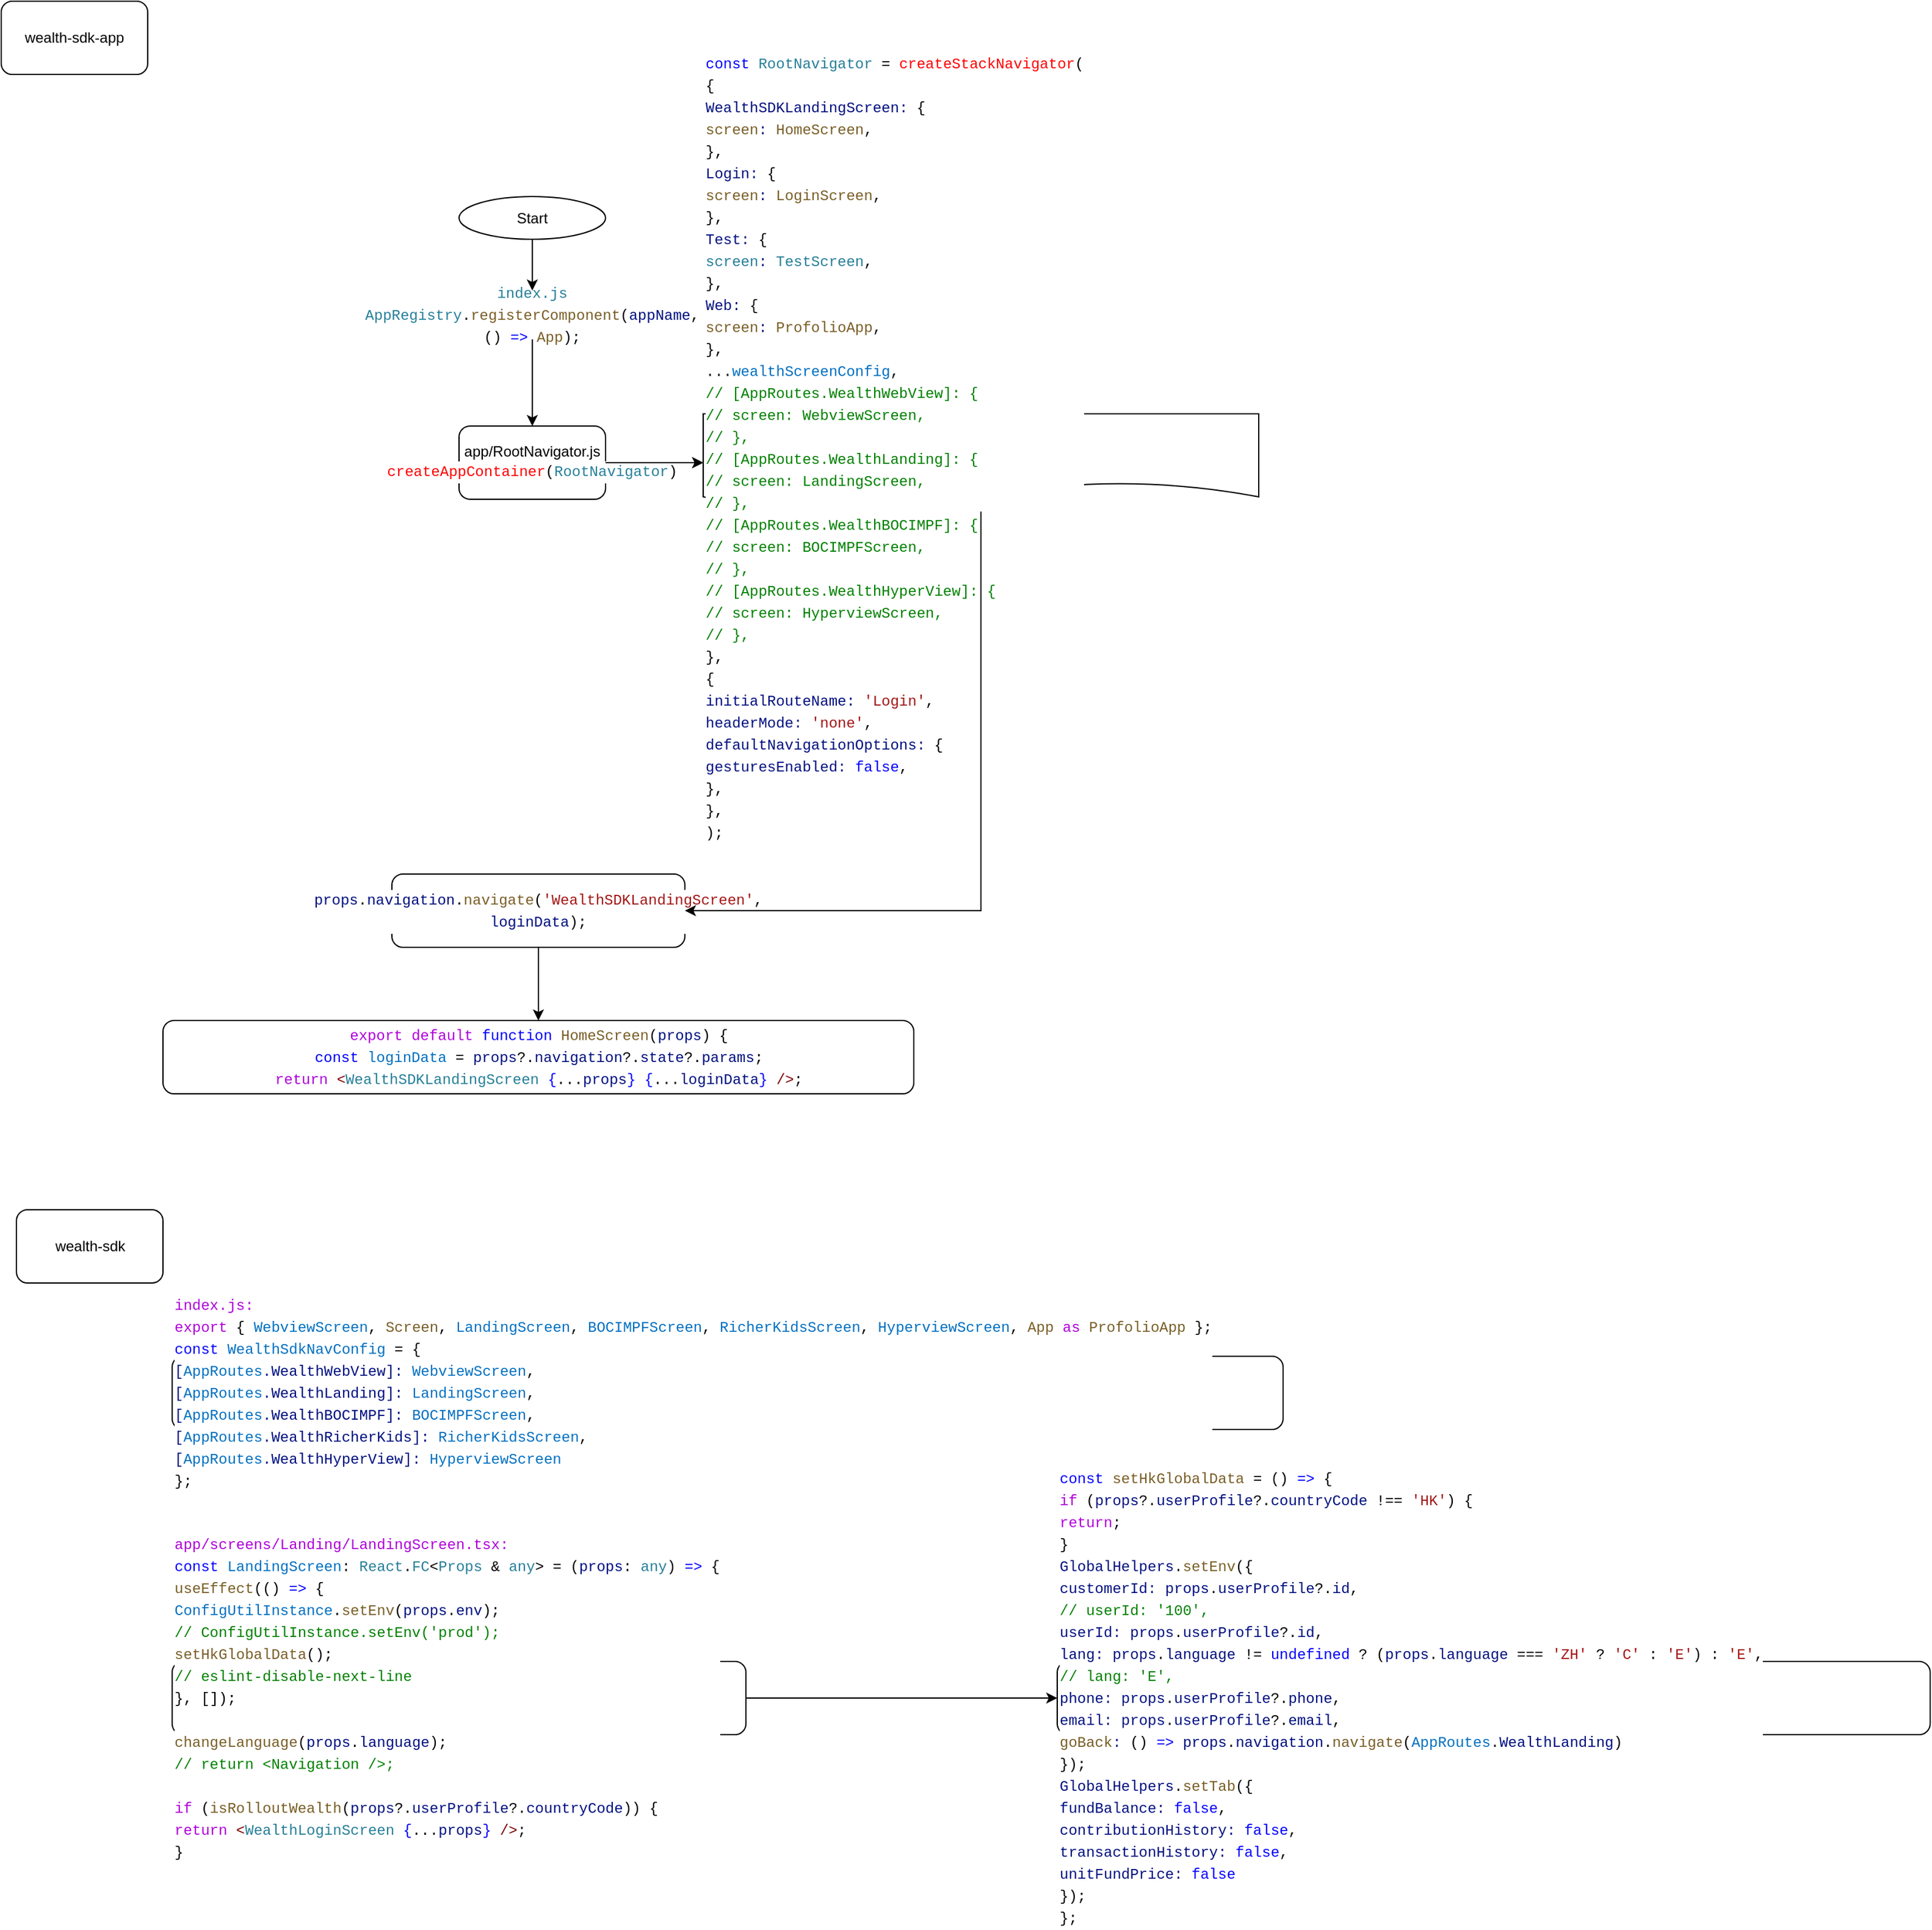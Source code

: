 <mxfile version="20.0.1" type="github">
  <diagram id="C5RBs43oDa-KdzZeNtuy" name="Page-1">
    <mxGraphModel dx="1400" dy="838" grid="1" gridSize="10" guides="1" tooltips="1" connect="1" arrows="1" fold="1" page="1" pageScale="1" pageWidth="827" pageHeight="1169" math="0" shadow="0">
      <root>
        <mxCell id="WIyWlLk6GJQsqaUBKTNV-0" />
        <mxCell id="WIyWlLk6GJQsqaUBKTNV-1" parent="WIyWlLk6GJQsqaUBKTNV-0" />
        <mxCell id="B4zs4j52J3PY8R9Cxe29-0" value="wealth-sdk-app" style="rounded=1;whiteSpace=wrap;html=1;" vertex="1" parent="WIyWlLk6GJQsqaUBKTNV-1">
          <mxGeometry y="10" width="120" height="60" as="geometry" />
        </mxCell>
        <mxCell id="B4zs4j52J3PY8R9Cxe29-14" value="" style="group" vertex="1" connectable="0" parent="WIyWlLk6GJQsqaUBKTNV-1">
          <mxGeometry x="132.5" y="170" width="897.5" height="735" as="geometry" />
        </mxCell>
        <mxCell id="WIyWlLk6GJQsqaUBKTNV-3" value="&lt;div style=&quot;background-color: rgb(255, 255, 255); font-family: Menlo, Monaco, &amp;quot;Courier New&amp;quot;, monospace; line-height: 18px;&quot;&gt;&lt;span style=&quot;color: #267f99;&quot;&gt;index.js&lt;br&gt;AppRegistry&lt;/span&gt;.&lt;span style=&quot;color: #795e26;&quot;&gt;registerComponent&lt;/span&gt;(&lt;span style=&quot;color: #001080;&quot;&gt;appName&lt;/span&gt;, () &lt;span style=&quot;color: #0000ff;&quot;&gt;=&amp;gt;&lt;/span&gt; &lt;span style=&quot;color: #795e26;&quot;&gt;App&lt;/span&gt;);&lt;/div&gt;" style="rounded=1;whiteSpace=wrap;html=1;fontSize=12;glass=0;strokeWidth=1;shadow=0;align=center;" parent="B4zs4j52J3PY8R9Cxe29-14" vertex="1">
          <mxGeometry x="187.5" y="77" width="230" height="40" as="geometry" />
        </mxCell>
        <mxCell id="B4zs4j52J3PY8R9Cxe29-1" value="" style="edgeStyle=orthogonalEdgeStyle;rounded=0;orthogonalLoop=1;jettySize=auto;html=1;" edge="1" parent="B4zs4j52J3PY8R9Cxe29-14" source="Vocsn4lWY6FITpce8jwi-0" target="WIyWlLk6GJQsqaUBKTNV-3">
          <mxGeometry relative="1" as="geometry" />
        </mxCell>
        <mxCell id="Vocsn4lWY6FITpce8jwi-0" value="Start" style="ellipse;whiteSpace=wrap;html=1;" parent="B4zs4j52J3PY8R9Cxe29-14" vertex="1">
          <mxGeometry x="242.5" width="120" height="35" as="geometry" />
        </mxCell>
        <mxCell id="B4zs4j52J3PY8R9Cxe29-2" value="app/RootNavigator.js&lt;br&gt;&lt;div style=&quot;background-color: rgb(255, 255, 255); font-family: Menlo, Monaco, &amp;quot;Courier New&amp;quot;, monospace; line-height: 18px;&quot;&gt;&lt;font color=&quot;#ff0000&quot;&gt;createAppContainer&lt;/font&gt;(&lt;span style=&quot;color: #267f99;&quot;&gt;RootNavigator&lt;/span&gt;)&lt;/div&gt;" style="whiteSpace=wrap;html=1;rounded=1;glass=0;strokeWidth=1;shadow=0;" vertex="1" parent="B4zs4j52J3PY8R9Cxe29-14">
          <mxGeometry x="242.5" y="188" width="120" height="60" as="geometry" />
        </mxCell>
        <mxCell id="B4zs4j52J3PY8R9Cxe29-3" value="" style="edgeStyle=orthogonalEdgeStyle;rounded=0;orthogonalLoop=1;jettySize=auto;html=1;" edge="1" parent="B4zs4j52J3PY8R9Cxe29-14" source="WIyWlLk6GJQsqaUBKTNV-3" target="B4zs4j52J3PY8R9Cxe29-2">
          <mxGeometry relative="1" as="geometry" />
        </mxCell>
        <mxCell id="B4zs4j52J3PY8R9Cxe29-4" value="&lt;div style=&quot;background-color: rgb(255, 255, 255); font-family: Menlo, Monaco, &amp;quot;Courier New&amp;quot;, monospace; line-height: 18px;&quot;&gt;&lt;div&gt;&lt;span style=&quot;color: #0000ff;&quot;&gt;const&lt;/span&gt; &lt;span style=&quot;color: #267f99;&quot;&gt;RootNavigator&lt;/span&gt; = &lt;font color=&quot;#ff0000&quot;&gt;createStackNavigator&lt;/font&gt;(&lt;/div&gt;&lt;div&gt;  {&lt;/div&gt;&lt;div&gt;    &lt;span style=&quot;color: #001080;&quot;&gt;WealthSDKLandingScreen&lt;/span&gt;&lt;span style=&quot;color: #001080;&quot;&gt;:&lt;/span&gt; {&lt;/div&gt;&lt;div&gt;      &lt;span style=&quot;color: #795e26;&quot;&gt;screen&lt;/span&gt;&lt;span style=&quot;color: #001080;&quot;&gt;:&lt;/span&gt; &lt;span style=&quot;color: #795e26;&quot;&gt;HomeScreen&lt;/span&gt;,&lt;/div&gt;&lt;div&gt;    },&lt;/div&gt;&lt;div&gt;    &lt;span style=&quot;color: #001080;&quot;&gt;Login&lt;/span&gt;&lt;span style=&quot;color: #001080;&quot;&gt;:&lt;/span&gt; {&lt;/div&gt;&lt;div&gt;      &lt;span style=&quot;color: #795e26;&quot;&gt;screen&lt;/span&gt;&lt;span style=&quot;color: #001080;&quot;&gt;:&lt;/span&gt; &lt;span style=&quot;color: #795e26;&quot;&gt;LoginScreen&lt;/span&gt;,&lt;/div&gt;&lt;div&gt;    },&lt;/div&gt;&lt;div&gt;    &lt;span style=&quot;color: #001080;&quot;&gt;Test&lt;/span&gt;&lt;span style=&quot;color: #001080;&quot;&gt;:&lt;/span&gt; {&lt;/div&gt;&lt;div&gt;      &lt;span style=&quot;color: #267f99;&quot;&gt;screen&lt;/span&gt;&lt;span style=&quot;color: #001080;&quot;&gt;:&lt;/span&gt; &lt;span style=&quot;color: #267f99;&quot;&gt;TestScreen&lt;/span&gt;,&lt;/div&gt;&lt;div&gt;    },&lt;/div&gt;&lt;div&gt;    &lt;span style=&quot;color: #001080;&quot;&gt;Web&lt;/span&gt;&lt;span style=&quot;color: #001080;&quot;&gt;:&lt;/span&gt; {&lt;/div&gt;&lt;div&gt;      &lt;span style=&quot;color: #795e26;&quot;&gt;screen&lt;/span&gt;&lt;span style=&quot;color: #001080;&quot;&gt;:&lt;/span&gt; &lt;span style=&quot;color: #795e26;&quot;&gt;ProfolioApp&lt;/span&gt;,&lt;/div&gt;&lt;div&gt;    },&lt;/div&gt;&lt;div&gt;    ...&lt;span style=&quot;color: #0070c1;&quot;&gt;wealthScreenConfig&lt;/span&gt;,&lt;/div&gt;&lt;div&gt;    &lt;span style=&quot;color: #008000;&quot;&gt;// [AppRoutes.WealthWebView]: {&lt;/span&gt;&lt;/div&gt;&lt;div&gt;    &lt;span style=&quot;color: #008000;&quot;&gt;//   screen: WebviewScreen,&lt;/span&gt;&lt;/div&gt;&lt;div&gt;    &lt;span style=&quot;color: #008000;&quot;&gt;// },&lt;/span&gt;&lt;/div&gt;&lt;div&gt;    &lt;span style=&quot;color: #008000;&quot;&gt;// [AppRoutes.WealthLanding]: {&lt;/span&gt;&lt;/div&gt;&lt;div&gt;    &lt;span style=&quot;color: #008000;&quot;&gt;//   screen: LandingScreen,&lt;/span&gt;&lt;/div&gt;&lt;div&gt;    &lt;span style=&quot;color: #008000;&quot;&gt;// },&lt;/span&gt;&lt;/div&gt;&lt;div&gt;    &lt;span style=&quot;color: #008000;&quot;&gt;// [AppRoutes.WealthBOCIMPF]: {&lt;/span&gt;&lt;/div&gt;&lt;div&gt;    &lt;span style=&quot;color: #008000;&quot;&gt;//   screen: BOCIMPFScreen,&lt;/span&gt;&lt;/div&gt;&lt;div&gt;    &lt;span style=&quot;color: #008000;&quot;&gt;// },&lt;/span&gt;&lt;/div&gt;&lt;div&gt;    &lt;span style=&quot;color: #008000;&quot;&gt;// [AppRoutes.WealthHyperView]: {&lt;/span&gt;&lt;/div&gt;&lt;div&gt;    &lt;span style=&quot;color: #008000;&quot;&gt;//   screen: HyperviewScreen,&lt;/span&gt;&lt;/div&gt;&lt;div&gt;    &lt;span style=&quot;color: #008000;&quot;&gt;// },&lt;/span&gt;&lt;/div&gt;&lt;div&gt;  },&lt;/div&gt;&lt;div&gt;  {&lt;/div&gt;&lt;div&gt;    &lt;span style=&quot;color: #001080;&quot;&gt;initialRouteName&lt;/span&gt;&lt;span style=&quot;color: #001080;&quot;&gt;:&lt;/span&gt; &lt;span style=&quot;color: #a31515;&quot;&gt;&#39;Login&#39;&lt;/span&gt;,&lt;/div&gt;&lt;div&gt;    &lt;span style=&quot;color: #001080;&quot;&gt;headerMode&lt;/span&gt;&lt;span style=&quot;color: #001080;&quot;&gt;:&lt;/span&gt; &lt;span style=&quot;color: #a31515;&quot;&gt;&#39;none&#39;&lt;/span&gt;,&lt;/div&gt;&lt;div&gt;    &lt;span style=&quot;color: #001080;&quot;&gt;defaultNavigationOptions&lt;/span&gt;&lt;span style=&quot;color: #001080;&quot;&gt;:&lt;/span&gt; {&lt;/div&gt;&lt;div&gt;      &lt;span style=&quot;color: #001080;&quot;&gt;gesturesEnabled&lt;/span&gt;&lt;span style=&quot;color: #001080;&quot;&gt;:&lt;/span&gt; &lt;span style=&quot;color: #0000ff;&quot;&gt;false&lt;/span&gt;,&lt;/div&gt;&lt;div&gt;    },&lt;/div&gt;&lt;div&gt;  },&lt;/div&gt;&lt;div&gt;);&lt;/div&gt;&lt;/div&gt;" style="shape=document;whiteSpace=wrap;html=1;boundedLbl=1;rounded=1;glass=0;strokeWidth=1;shadow=0;align=left;" vertex="1" parent="B4zs4j52J3PY8R9Cxe29-14">
          <mxGeometry x="442.5" y="178" width="455" height="80" as="geometry" />
        </mxCell>
        <mxCell id="B4zs4j52J3PY8R9Cxe29-5" value="" style="edgeStyle=orthogonalEdgeStyle;rounded=0;orthogonalLoop=1;jettySize=auto;html=1;" edge="1" parent="B4zs4j52J3PY8R9Cxe29-14" source="B4zs4j52J3PY8R9Cxe29-2" target="B4zs4j52J3PY8R9Cxe29-4">
          <mxGeometry relative="1" as="geometry" />
        </mxCell>
        <mxCell id="B4zs4j52J3PY8R9Cxe29-11" value="" style="edgeStyle=orthogonalEdgeStyle;rounded=0;orthogonalLoop=1;jettySize=auto;html=1;fontColor=#FF0000;" edge="1" parent="B4zs4j52J3PY8R9Cxe29-14" source="B4zs4j52J3PY8R9Cxe29-2" target="B4zs4j52J3PY8R9Cxe29-4">
          <mxGeometry relative="1" as="geometry" />
        </mxCell>
        <mxCell id="B4zs4j52J3PY8R9Cxe29-9" value="&lt;div style=&quot;background-color: rgb(255, 255, 255); font-family: Menlo, Monaco, &amp;quot;Courier New&amp;quot;, monospace; line-height: 18px;&quot;&gt;      &lt;span style=&quot;color: #001080;&quot;&gt;props&lt;/span&gt;.&lt;span style=&quot;color: #001080;&quot;&gt;navigation&lt;/span&gt;.&lt;span style=&quot;color: #795e26;&quot;&gt;navigate&lt;/span&gt;(&lt;span style=&quot;color: #a31515;&quot;&gt;&#39;WealthSDKLandingScreen&#39;&lt;/span&gt;, &lt;span style=&quot;color: #001080;&quot;&gt;loginData&lt;/span&gt;);&lt;/div&gt;" style="whiteSpace=wrap;html=1;align=center;rounded=1;glass=0;strokeWidth=1;shadow=0;" vertex="1" parent="B4zs4j52J3PY8R9Cxe29-14">
          <mxGeometry x="187.5" y="555" width="240" height="60" as="geometry" />
        </mxCell>
        <mxCell id="B4zs4j52J3PY8R9Cxe29-10" value="" style="edgeStyle=orthogonalEdgeStyle;rounded=0;orthogonalLoop=1;jettySize=auto;html=1;fontColor=#FF0000;" edge="1" parent="B4zs4j52J3PY8R9Cxe29-14" source="B4zs4j52J3PY8R9Cxe29-4" target="B4zs4j52J3PY8R9Cxe29-9">
          <mxGeometry relative="1" as="geometry">
            <Array as="points">
              <mxPoint x="670.5" y="585" />
            </Array>
          </mxGeometry>
        </mxCell>
        <mxCell id="B4zs4j52J3PY8R9Cxe29-12" value="&lt;div style=&quot;background-color: rgb(255, 255, 255); font-family: Menlo, Monaco, &amp;quot;Courier New&amp;quot;, monospace; line-height: 18px;&quot;&gt;&lt;div&gt;&lt;span style=&quot;color: #af00db;&quot;&gt;export&lt;/span&gt; &lt;span style=&quot;color: #af00db;&quot;&gt;default&lt;/span&gt; &lt;span style=&quot;color: #0000ff;&quot;&gt;function&lt;/span&gt; &lt;span style=&quot;color: #795e26;&quot;&gt;HomeScreen&lt;/span&gt;(&lt;span style=&quot;color: #001080;&quot;&gt;props&lt;/span&gt;) {&lt;/div&gt;&lt;div&gt;  &lt;span style=&quot;color: #0000ff;&quot;&gt;const&lt;/span&gt; &lt;span style=&quot;color: #0070c1;&quot;&gt;loginData&lt;/span&gt; = &lt;span style=&quot;color: #001080;&quot;&gt;props&lt;/span&gt;?.&lt;span style=&quot;color: #001080;&quot;&gt;navigation&lt;/span&gt;?.&lt;span style=&quot;color: #001080;&quot;&gt;state&lt;/span&gt;?.&lt;span style=&quot;color: #001080;&quot;&gt;params&lt;/span&gt;;&lt;/div&gt;&lt;div&gt;  &lt;span style=&quot;color: #af00db;&quot;&gt;return&lt;/span&gt; &lt;span style=&quot;color: #800000;&quot;&gt;&amp;lt;&lt;/span&gt;&lt;span style=&quot;color: #267f99;&quot;&gt;WealthSDKLandingScreen&lt;/span&gt; &lt;span style=&quot;color: #0000ff;&quot;&gt;{&lt;/span&gt;...&lt;span style=&quot;color: #001080;&quot;&gt;props&lt;/span&gt;&lt;span style=&quot;color: #0000ff;&quot;&gt;}&lt;/span&gt; &lt;span style=&quot;color: #0000ff;&quot;&gt;{&lt;/span&gt;...&lt;span style=&quot;color: #001080;&quot;&gt;loginData&lt;/span&gt;&lt;span style=&quot;color: #0000ff;&quot;&gt;}&lt;/span&gt; &lt;span style=&quot;color: #800000;&quot;&gt;/&amp;gt;&lt;/span&gt;;&lt;/div&gt;&lt;div&gt;&lt;/div&gt;&lt;/div&gt;" style="whiteSpace=wrap;html=1;rounded=1;glass=0;strokeWidth=1;shadow=0;" vertex="1" parent="B4zs4j52J3PY8R9Cxe29-14">
          <mxGeometry y="675" width="615" height="60" as="geometry" />
        </mxCell>
        <mxCell id="B4zs4j52J3PY8R9Cxe29-13" value="" style="edgeStyle=orthogonalEdgeStyle;rounded=0;orthogonalLoop=1;jettySize=auto;html=1;fontColor=#FF0000;" edge="1" parent="B4zs4j52J3PY8R9Cxe29-14" source="B4zs4j52J3PY8R9Cxe29-9" target="B4zs4j52J3PY8R9Cxe29-12">
          <mxGeometry relative="1" as="geometry" />
        </mxCell>
        <mxCell id="B4zs4j52J3PY8R9Cxe29-15" value="wealth-sdk" style="rounded=1;whiteSpace=wrap;html=1;" vertex="1" parent="WIyWlLk6GJQsqaUBKTNV-1">
          <mxGeometry x="12.5" y="1000" width="120" height="60" as="geometry" />
        </mxCell>
        <mxCell id="B4zs4j52J3PY8R9Cxe29-16" value="&lt;div style=&quot;color: rgb(0, 0, 0); background-color: rgb(255, 255, 255); font-family: Menlo, Monaco, &amp;quot;Courier New&amp;quot;, monospace; line-height: 18px;&quot;&gt;&lt;div&gt;&lt;span style=&quot;color: #af00db;&quot;&gt;index.js:&amp;nbsp;&lt;/span&gt;&lt;/div&gt;&lt;div&gt;&lt;span style=&quot;color: #af00db;&quot;&gt;export&lt;/span&gt; { &lt;span style=&quot;color: #0070c1;&quot;&gt;WebviewScreen&lt;/span&gt;, &lt;span style=&quot;color: #795e26;&quot;&gt;Screen&lt;/span&gt;, &lt;span style=&quot;color: #0070c1;&quot;&gt;LandingScreen&lt;/span&gt;, &lt;span style=&quot;color: #0070c1;&quot;&gt;BOCIMPFScreen&lt;/span&gt;, &lt;span style=&quot;color: #0070c1;&quot;&gt;RicherKidsScreen&lt;/span&gt;, &lt;span style=&quot;color: #0070c1;&quot;&gt;HyperviewScreen&lt;/span&gt;, &lt;span style=&quot;color: #795e26;&quot;&gt;App&lt;/span&gt; &lt;span style=&quot;color: #af00db;&quot;&gt;as&lt;/span&gt; &lt;span style=&quot;color: #795e26;&quot;&gt;ProfolioApp&lt;/span&gt; };&lt;/div&gt;&lt;div&gt;&lt;span style=&quot;color: #0000ff;&quot;&gt;const&lt;/span&gt; &lt;span style=&quot;color: #0070c1;&quot;&gt;WealthSdkNavConfig&lt;/span&gt; = {&lt;/div&gt;&lt;div&gt;  &lt;span style=&quot;color: #001080;&quot;&gt;[&lt;/span&gt;&lt;span style=&quot;color: #0070c1;&quot;&gt;AppRoutes&lt;/span&gt;&lt;span style=&quot;color: #001080;&quot;&gt;.&lt;/span&gt;&lt;span style=&quot;color: #001080;&quot;&gt;WealthWebView&lt;/span&gt;&lt;span style=&quot;color: #001080;&quot;&gt;]:&lt;/span&gt; &lt;span style=&quot;color: #0070c1;&quot;&gt;WebviewScreen&lt;/span&gt;,&lt;/div&gt;&lt;div&gt;  &lt;span style=&quot;color: #001080;&quot;&gt;[&lt;/span&gt;&lt;span style=&quot;color: #0070c1;&quot;&gt;AppRoutes&lt;/span&gt;&lt;span style=&quot;color: #001080;&quot;&gt;.&lt;/span&gt;&lt;span style=&quot;color: #001080;&quot;&gt;WealthLanding&lt;/span&gt;&lt;span style=&quot;color: #001080;&quot;&gt;]:&lt;/span&gt; &lt;span style=&quot;color: #0070c1;&quot;&gt;LandingScreen&lt;/span&gt;,&lt;/div&gt;&lt;div&gt;  &lt;span style=&quot;color: #001080;&quot;&gt;[&lt;/span&gt;&lt;span style=&quot;color: #0070c1;&quot;&gt;AppRoutes&lt;/span&gt;&lt;span style=&quot;color: #001080;&quot;&gt;.&lt;/span&gt;&lt;span style=&quot;color: #001080;&quot;&gt;WealthBOCIMPF&lt;/span&gt;&lt;span style=&quot;color: #001080;&quot;&gt;]:&lt;/span&gt; &lt;span style=&quot;color: #0070c1;&quot;&gt;BOCIMPFScreen&lt;/span&gt;,&lt;/div&gt;&lt;div&gt;  &lt;span style=&quot;color: #001080;&quot;&gt;[&lt;/span&gt;&lt;span style=&quot;color: #0070c1;&quot;&gt;AppRoutes&lt;/span&gt;&lt;span style=&quot;color: #001080;&quot;&gt;.&lt;/span&gt;&lt;span style=&quot;color: #001080;&quot;&gt;WealthRicherKids&lt;/span&gt;&lt;span style=&quot;color: #001080;&quot;&gt;]:&lt;/span&gt; &lt;span style=&quot;color: #0070c1;&quot;&gt;RicherKidsScreen&lt;/span&gt;,&lt;/div&gt;&lt;div&gt;  &lt;span style=&quot;color: #001080;&quot;&gt;[&lt;/span&gt;&lt;span style=&quot;color: #0070c1;&quot;&gt;AppRoutes&lt;/span&gt;&lt;span style=&quot;color: #001080;&quot;&gt;.&lt;/span&gt;&lt;span style=&quot;color: #001080;&quot;&gt;WealthHyperView&lt;/span&gt;&lt;span style=&quot;color: #001080;&quot;&gt;]:&lt;/span&gt; &lt;span style=&quot;color: #0070c1;&quot;&gt;HyperviewScreen&lt;/span&gt;&lt;/div&gt;&lt;div&gt;};&lt;/div&gt;&lt;/div&gt;" style="rounded=1;whiteSpace=wrap;html=1;fontColor=#FF0000;align=left;" vertex="1" parent="WIyWlLk6GJQsqaUBKTNV-1">
          <mxGeometry x="140" y="1120" width="910" height="60" as="geometry" />
        </mxCell>
        <mxCell id="B4zs4j52J3PY8R9Cxe29-19" value="" style="edgeStyle=orthogonalEdgeStyle;rounded=0;orthogonalLoop=1;jettySize=auto;html=1;fontColor=#FF0000;" edge="1" parent="WIyWlLk6GJQsqaUBKTNV-1" source="B4zs4j52J3PY8R9Cxe29-17" target="B4zs4j52J3PY8R9Cxe29-18">
          <mxGeometry relative="1" as="geometry" />
        </mxCell>
        <mxCell id="B4zs4j52J3PY8R9Cxe29-17" value="&lt;div style=&quot;background-color: rgb(255, 255, 255); line-height: 18px;&quot;&gt;&lt;div style=&quot;&quot;&gt;&lt;font face=&quot;Menlo, Monaco, Courier New, monospace&quot; color=&quot;#af00db&quot;&gt;app/screens/Landing/LandingScreen.tsx:&amp;nbsp;&lt;/font&gt;&lt;br&gt;&lt;/div&gt;&lt;div style=&quot;color: rgb(0, 0, 0); font-family: Menlo, Monaco, &amp;quot;Courier New&amp;quot;, monospace;&quot;&gt;&lt;div style=&quot;line-height: 18px;&quot;&gt;&lt;div&gt;&lt;span style=&quot;color: #0000ff;&quot;&gt;const&lt;/span&gt; &lt;span style=&quot;color: #0070c1;&quot;&gt;LandingScreen&lt;/span&gt;: &lt;span style=&quot;color: #267f99;&quot;&gt;React&lt;/span&gt;.&lt;span style=&quot;color: #267f99;&quot;&gt;FC&lt;/span&gt;&amp;lt;&lt;span style=&quot;color: #267f99;&quot;&gt;Props&lt;/span&gt; &amp;amp; &lt;span style=&quot;color: #267f99;&quot;&gt;any&lt;/span&gt;&amp;gt; = (&lt;span style=&quot;color: #001080;&quot;&gt;props&lt;/span&gt;: &lt;span style=&quot;color: #267f99;&quot;&gt;any&lt;/span&gt;) &lt;span style=&quot;color: #0000ff;&quot;&gt;=&amp;gt;&lt;/span&gt; {&lt;/div&gt;&lt;div&gt;  &lt;span style=&quot;color: #795e26;&quot;&gt;useEffect&lt;/span&gt;(() &lt;span style=&quot;color: #0000ff;&quot;&gt;=&amp;gt;&lt;/span&gt; {&lt;/div&gt;&lt;div&gt;    &lt;span style=&quot;color: #0070c1;&quot;&gt;ConfigUtilInstance&lt;/span&gt;.&lt;span style=&quot;color: #795e26;&quot;&gt;setEnv&lt;/span&gt;(&lt;span style=&quot;color: #001080;&quot;&gt;props&lt;/span&gt;.&lt;span style=&quot;color: #001080;&quot;&gt;env&lt;/span&gt;);&lt;/div&gt;&lt;div&gt;    &lt;span style=&quot;color: #008000;&quot;&gt;// ConfigUtilInstance.setEnv(&#39;prod&#39;);&lt;/span&gt;&lt;/div&gt;&lt;div&gt;    &lt;span style=&quot;color: #795e26;&quot;&gt;setHkGlobalData&lt;/span&gt;();&lt;/div&gt;&lt;div&gt;    &lt;span style=&quot;color: #008000;&quot;&gt;// eslint-disable-next-line&lt;/span&gt;&lt;/div&gt;&lt;div&gt;  }, []);&lt;/div&gt;&lt;div&gt;&lt;div style=&quot;line-height: 18px;&quot;&gt;&lt;br&gt;&lt;div&gt;  &lt;span style=&quot;color: #795e26;&quot;&gt;changeLanguage&lt;/span&gt;(&lt;span style=&quot;color: #001080;&quot;&gt;props&lt;/span&gt;.&lt;span style=&quot;color: #001080;&quot;&gt;language&lt;/span&gt;);&lt;/div&gt;&lt;div&gt;  &lt;span style=&quot;color: #008000;&quot;&gt;// return &amp;lt;Navigation /&amp;gt;;&lt;/span&gt;&lt;/div&gt;&lt;br&gt;&lt;div&gt;  &lt;span style=&quot;color: #af00db;&quot;&gt;if&lt;/span&gt; (&lt;span style=&quot;color: #795e26;&quot;&gt;isRolloutWealth&lt;/span&gt;(&lt;span style=&quot;color: #001080;&quot;&gt;props&lt;/span&gt;?.&lt;span style=&quot;color: #001080;&quot;&gt;userProfile&lt;/span&gt;?.&lt;span style=&quot;color: #001080;&quot;&gt;countryCode&lt;/span&gt;)) {&lt;/div&gt;&lt;div&gt;    &lt;span style=&quot;color: #af00db;&quot;&gt;return&lt;/span&gt; &lt;span style=&quot;color: #800000;&quot;&gt;&amp;lt;&lt;/span&gt;&lt;span style=&quot;color: #267f99;&quot;&gt;WealthLoginScreen&lt;/span&gt; &lt;span style=&quot;color: #0000ff;&quot;&gt;{&lt;/span&gt;...&lt;span style=&quot;color: #001080;&quot;&gt;props&lt;/span&gt;&lt;span style=&quot;color: #0000ff;&quot;&gt;}&lt;/span&gt; &lt;span style=&quot;color: #800000;&quot;&gt;/&amp;gt;&lt;/span&gt;;&lt;/div&gt;&lt;div&gt;  }&lt;/div&gt;&lt;/div&gt;&lt;/div&gt;&lt;/div&gt;&lt;/div&gt;&lt;/div&gt;" style="rounded=1;whiteSpace=wrap;html=1;fontColor=#FF0000;align=left;" vertex="1" parent="WIyWlLk6GJQsqaUBKTNV-1">
          <mxGeometry x="140" y="1370" width="470" height="60" as="geometry" />
        </mxCell>
        <mxCell id="B4zs4j52J3PY8R9Cxe29-18" value="&lt;div style=&quot;color: rgb(0, 0, 0); background-color: rgb(255, 255, 255); font-family: Menlo, Monaco, &amp;quot;Courier New&amp;quot;, monospace; line-height: 18px;&quot;&gt;&lt;div&gt;  &lt;span style=&quot;color: #0000ff;&quot;&gt;const&lt;/span&gt; &lt;span style=&quot;color: #795e26;&quot;&gt;setHkGlobalData&lt;/span&gt; = () &lt;span style=&quot;color: #0000ff;&quot;&gt;=&amp;gt;&lt;/span&gt; {&lt;/div&gt;&lt;div&gt;    &lt;span style=&quot;color: #af00db;&quot;&gt;if&lt;/span&gt; (&lt;span style=&quot;color: #001080;&quot;&gt;props&lt;/span&gt;?.&lt;span style=&quot;color: #001080;&quot;&gt;userProfile&lt;/span&gt;?.&lt;span style=&quot;color: #001080;&quot;&gt;countryCode&lt;/span&gt; !== &lt;span style=&quot;color: #a31515;&quot;&gt;&#39;HK&#39;&lt;/span&gt;) {&lt;/div&gt;&lt;div&gt;      &lt;span style=&quot;color: #af00db;&quot;&gt;return&lt;/span&gt;;&lt;/div&gt;&lt;div&gt;    }&lt;/div&gt;&lt;div&gt;    &lt;span style=&quot;color: #001080;&quot;&gt;GlobalHelpers&lt;/span&gt;.&lt;span style=&quot;color: #795e26;&quot;&gt;setEnv&lt;/span&gt;({&lt;/div&gt;&lt;div&gt;      &lt;span style=&quot;color: #001080;&quot;&gt;customerId&lt;/span&gt;&lt;span style=&quot;color: #001080;&quot;&gt;:&lt;/span&gt; &lt;span style=&quot;color: #001080;&quot;&gt;props&lt;/span&gt;.&lt;span style=&quot;color: #001080;&quot;&gt;userProfile&lt;/span&gt;?.&lt;span style=&quot;color: #001080;&quot;&gt;id&lt;/span&gt;,&lt;/div&gt;&lt;div&gt;      &lt;span style=&quot;color: #008000;&quot;&gt;// userId: &#39;100&#39;,&lt;/span&gt;&lt;/div&gt;&lt;div&gt;      &lt;span style=&quot;color: #001080;&quot;&gt;userId&lt;/span&gt;&lt;span style=&quot;color: #001080;&quot;&gt;:&lt;/span&gt; &lt;span style=&quot;color: #001080;&quot;&gt;props&lt;/span&gt;.&lt;span style=&quot;color: #001080;&quot;&gt;userProfile&lt;/span&gt;?.&lt;span style=&quot;color: #001080;&quot;&gt;id&lt;/span&gt;,&lt;/div&gt;&lt;div&gt;      &lt;span style=&quot;color: #001080;&quot;&gt;lang&lt;/span&gt;&lt;span style=&quot;color: #001080;&quot;&gt;:&lt;/span&gt; &lt;span style=&quot;color: #001080;&quot;&gt;props&lt;/span&gt;.&lt;span style=&quot;color: #001080;&quot;&gt;language&lt;/span&gt; != &lt;span style=&quot;color: #0000ff;&quot;&gt;undefined&lt;/span&gt; ? (&lt;span style=&quot;color: #001080;&quot;&gt;props&lt;/span&gt;.&lt;span style=&quot;color: #001080;&quot;&gt;language&lt;/span&gt; === &lt;span style=&quot;color: #a31515;&quot;&gt;&#39;ZH&#39;&lt;/span&gt; ? &lt;span style=&quot;color: #a31515;&quot;&gt;&#39;C&#39;&lt;/span&gt; : &lt;span style=&quot;color: #a31515;&quot;&gt;&#39;E&#39;&lt;/span&gt;) : &lt;span style=&quot;color: #a31515;&quot;&gt;&#39;E&#39;&lt;/span&gt;,&lt;/div&gt;&lt;div&gt;      &lt;span style=&quot;color: #008000;&quot;&gt;// lang: &#39;E&#39;,&lt;/span&gt;&lt;/div&gt;&lt;div&gt;      &lt;span style=&quot;color: #001080;&quot;&gt;phone&lt;/span&gt;&lt;span style=&quot;color: #001080;&quot;&gt;:&lt;/span&gt; &lt;span style=&quot;color: #001080;&quot;&gt;props&lt;/span&gt;.&lt;span style=&quot;color: #001080;&quot;&gt;userProfile&lt;/span&gt;?.&lt;span style=&quot;color: #001080;&quot;&gt;phone&lt;/span&gt;,&lt;/div&gt;&lt;div&gt;      &lt;span style=&quot;color: #001080;&quot;&gt;email&lt;/span&gt;&lt;span style=&quot;color: #001080;&quot;&gt;:&lt;/span&gt; &lt;span style=&quot;color: #001080;&quot;&gt;props&lt;/span&gt;.&lt;span style=&quot;color: #001080;&quot;&gt;userProfile&lt;/span&gt;?.&lt;span style=&quot;color: #001080;&quot;&gt;email&lt;/span&gt;,&lt;/div&gt;&lt;div&gt;      &lt;span style=&quot;color: #795e26;&quot;&gt;goBack&lt;/span&gt;&lt;span style=&quot;color: #001080;&quot;&gt;:&lt;/span&gt; () &lt;span style=&quot;color: #0000ff;&quot;&gt;=&amp;gt;&lt;/span&gt; &lt;span style=&quot;color: #001080;&quot;&gt;props&lt;/span&gt;.&lt;span style=&quot;color: #001080;&quot;&gt;navigation&lt;/span&gt;.&lt;span style=&quot;color: #795e26;&quot;&gt;navigate&lt;/span&gt;(&lt;span style=&quot;color: #0070c1;&quot;&gt;AppRoutes&lt;/span&gt;.&lt;span style=&quot;color: #001080;&quot;&gt;WealthLanding&lt;/span&gt;)&lt;/div&gt;&lt;div&gt;    });&lt;/div&gt;&lt;div&gt;    &lt;span style=&quot;color: #001080;&quot;&gt;GlobalHelpers&lt;/span&gt;.&lt;span style=&quot;color: #795e26;&quot;&gt;setTab&lt;/span&gt;({&lt;/div&gt;&lt;div&gt;      &lt;span style=&quot;color: #001080;&quot;&gt;fundBalance&lt;/span&gt;&lt;span style=&quot;color: #001080;&quot;&gt;:&lt;/span&gt; &lt;span style=&quot;color: #0000ff;&quot;&gt;false&lt;/span&gt;,&lt;/div&gt;&lt;div&gt;      &lt;span style=&quot;color: #001080;&quot;&gt;contributionHistory&lt;/span&gt;&lt;span style=&quot;color: #001080;&quot;&gt;:&lt;/span&gt; &lt;span style=&quot;color: #0000ff;&quot;&gt;false&lt;/span&gt;,&lt;/div&gt;&lt;div&gt;      &lt;span style=&quot;color: #001080;&quot;&gt;transactionHistory&lt;/span&gt;&lt;span style=&quot;color: #001080;&quot;&gt;:&lt;/span&gt; &lt;span style=&quot;color: #0000ff;&quot;&gt;false&lt;/span&gt;,&lt;/div&gt;&lt;div&gt;      &lt;span style=&quot;color: #001080;&quot;&gt;unitFundPrice&lt;/span&gt;&lt;span style=&quot;color: #001080;&quot;&gt;:&lt;/span&gt; &lt;span style=&quot;color: #0000ff;&quot;&gt;false&lt;/span&gt;&lt;/div&gt;&lt;div&gt;    });&lt;/div&gt;&lt;div&gt;  };&lt;/div&gt;&lt;/div&gt;" style="whiteSpace=wrap;html=1;align=left;fontColor=#FF0000;rounded=1;" vertex="1" parent="WIyWlLk6GJQsqaUBKTNV-1">
          <mxGeometry x="865" y="1370" width="715" height="60" as="geometry" />
        </mxCell>
      </root>
    </mxGraphModel>
  </diagram>
</mxfile>
